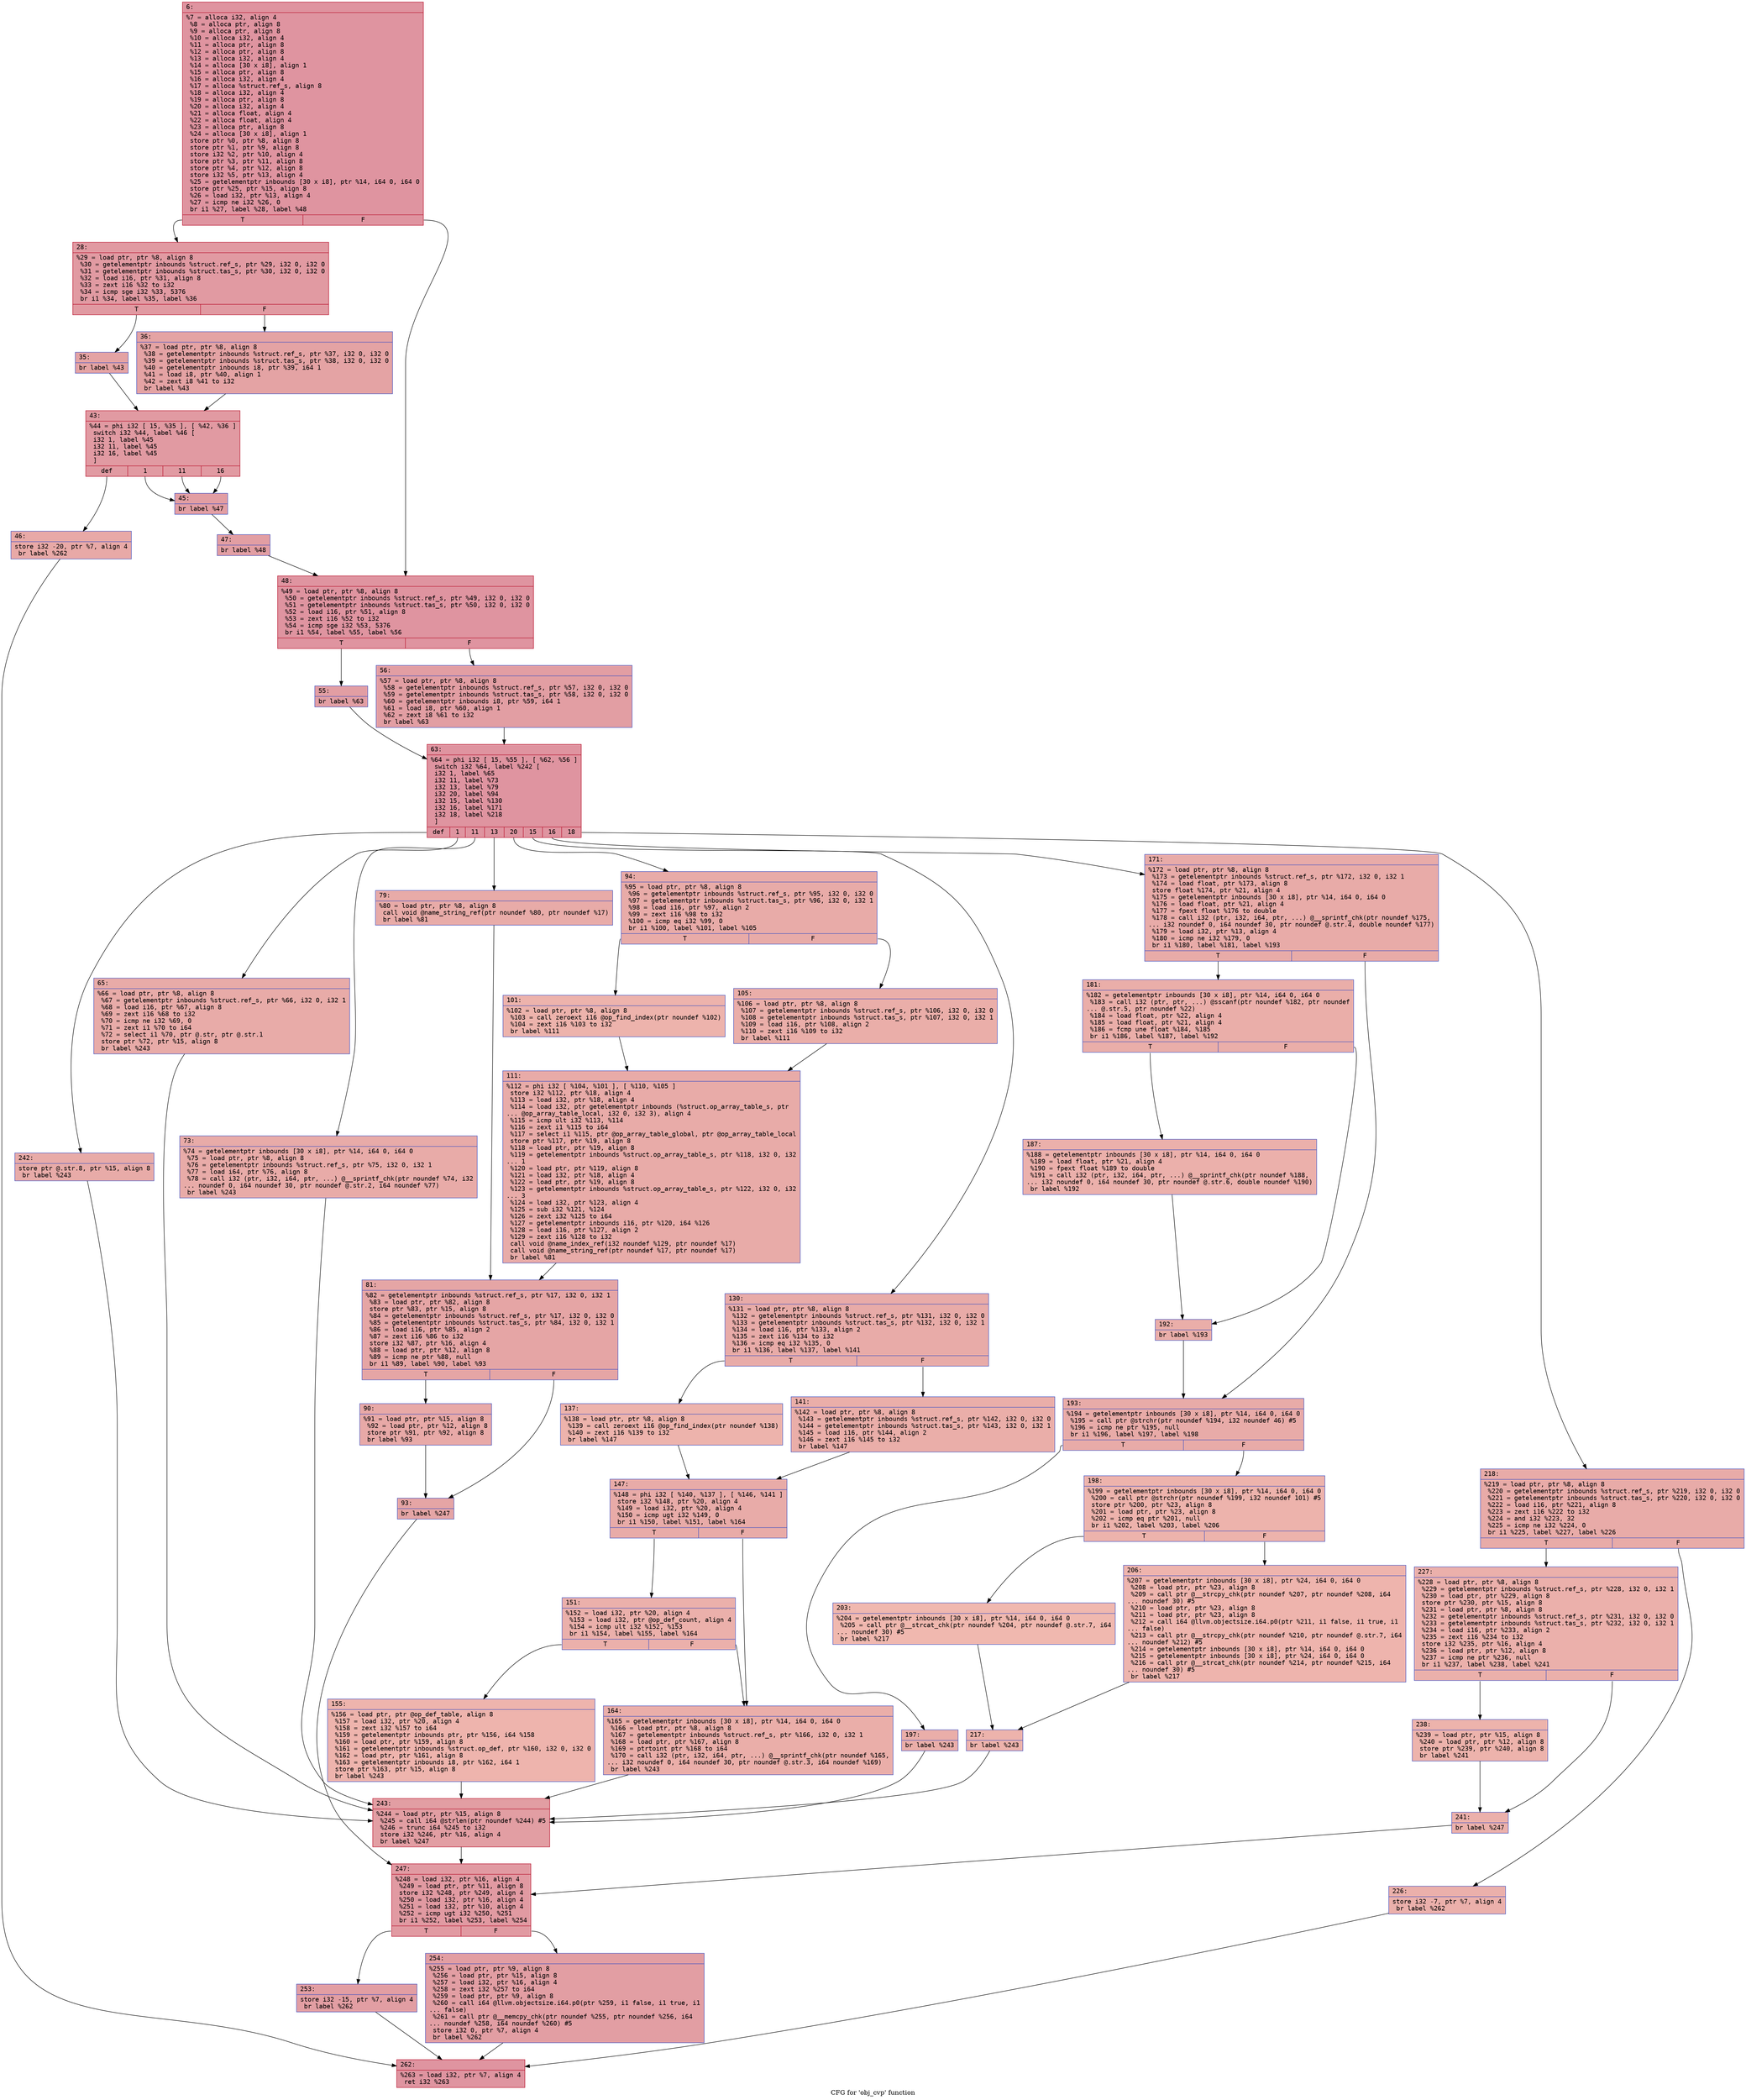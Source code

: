 digraph "CFG for 'obj_cvp' function" {
	label="CFG for 'obj_cvp' function";

	Node0x600003594c80 [shape=record,color="#b70d28ff", style=filled, fillcolor="#b70d2870" fontname="Courier",label="{6:\l|  %7 = alloca i32, align 4\l  %8 = alloca ptr, align 8\l  %9 = alloca ptr, align 8\l  %10 = alloca i32, align 4\l  %11 = alloca ptr, align 8\l  %12 = alloca ptr, align 8\l  %13 = alloca i32, align 4\l  %14 = alloca [30 x i8], align 1\l  %15 = alloca ptr, align 8\l  %16 = alloca i32, align 4\l  %17 = alloca %struct.ref_s, align 8\l  %18 = alloca i32, align 4\l  %19 = alloca ptr, align 8\l  %20 = alloca i32, align 4\l  %21 = alloca float, align 4\l  %22 = alloca float, align 4\l  %23 = alloca ptr, align 8\l  %24 = alloca [30 x i8], align 1\l  store ptr %0, ptr %8, align 8\l  store ptr %1, ptr %9, align 8\l  store i32 %2, ptr %10, align 4\l  store ptr %3, ptr %11, align 8\l  store ptr %4, ptr %12, align 8\l  store i32 %5, ptr %13, align 4\l  %25 = getelementptr inbounds [30 x i8], ptr %14, i64 0, i64 0\l  store ptr %25, ptr %15, align 8\l  %26 = load i32, ptr %13, align 4\l  %27 = icmp ne i32 %26, 0\l  br i1 %27, label %28, label %48\l|{<s0>T|<s1>F}}"];
	Node0x600003594c80:s0 -> Node0x600003594cd0[tooltip="6 -> 28\nProbability 62.50%" ];
	Node0x600003594c80:s1 -> Node0x600003594f00[tooltip="6 -> 48\nProbability 37.50%" ];
	Node0x600003594cd0 [shape=record,color="#b70d28ff", style=filled, fillcolor="#bb1b2c70" fontname="Courier",label="{28:\l|  %29 = load ptr, ptr %8, align 8\l  %30 = getelementptr inbounds %struct.ref_s, ptr %29, i32 0, i32 0\l  %31 = getelementptr inbounds %struct.tas_s, ptr %30, i32 0, i32 0\l  %32 = load i16, ptr %31, align 8\l  %33 = zext i16 %32 to i32\l  %34 = icmp sge i32 %33, 5376\l  br i1 %34, label %35, label %36\l|{<s0>T|<s1>F}}"];
	Node0x600003594cd0:s0 -> Node0x600003594d20[tooltip="28 -> 35\nProbability 50.00%" ];
	Node0x600003594cd0:s1 -> Node0x600003594d70[tooltip="28 -> 36\nProbability 50.00%" ];
	Node0x600003594d20 [shape=record,color="#3d50c3ff", style=filled, fillcolor="#c32e3170" fontname="Courier",label="{35:\l|  br label %43\l}"];
	Node0x600003594d20 -> Node0x600003594dc0[tooltip="35 -> 43\nProbability 100.00%" ];
	Node0x600003594d70 [shape=record,color="#3d50c3ff", style=filled, fillcolor="#c32e3170" fontname="Courier",label="{36:\l|  %37 = load ptr, ptr %8, align 8\l  %38 = getelementptr inbounds %struct.ref_s, ptr %37, i32 0, i32 0\l  %39 = getelementptr inbounds %struct.tas_s, ptr %38, i32 0, i32 0\l  %40 = getelementptr inbounds i8, ptr %39, i64 1\l  %41 = load i8, ptr %40, align 1\l  %42 = zext i8 %41 to i32\l  br label %43\l}"];
	Node0x600003594d70 -> Node0x600003594dc0[tooltip="36 -> 43\nProbability 100.00%" ];
	Node0x600003594dc0 [shape=record,color="#b70d28ff", style=filled, fillcolor="#bb1b2c70" fontname="Courier",label="{43:\l|  %44 = phi i32 [ 15, %35 ], [ %42, %36 ]\l  switch i32 %44, label %46 [\l    i32 1, label %45\l    i32 11, label %45\l    i32 16, label %45\l  ]\l|{<s0>def|<s1>1|<s2>11|<s3>16}}"];
	Node0x600003594dc0:s0 -> Node0x600003594e60[tooltip="43 -> 46\nProbability 25.00%" ];
	Node0x600003594dc0:s1 -> Node0x600003594e10[tooltip="43 -> 45\nProbability 75.00%" ];
	Node0x600003594dc0:s2 -> Node0x600003594e10[tooltip="43 -> 45\nProbability 75.00%" ];
	Node0x600003594dc0:s3 -> Node0x600003594e10[tooltip="43 -> 45\nProbability 75.00%" ];
	Node0x600003594e10 [shape=record,color="#3d50c3ff", style=filled, fillcolor="#be242e70" fontname="Courier",label="{45:\l|  br label %47\l}"];
	Node0x600003594e10 -> Node0x600003594eb0[tooltip="45 -> 47\nProbability 100.00%" ];
	Node0x600003594e60 [shape=record,color="#3d50c3ff", style=filled, fillcolor="#ca3b3770" fontname="Courier",label="{46:\l|  store i32 -20, ptr %7, align 4\l  br label %262\l}"];
	Node0x600003594e60 -> Node0x600003595bd0[tooltip="46 -> 262\nProbability 100.00%" ];
	Node0x600003594eb0 [shape=record,color="#3d50c3ff", style=filled, fillcolor="#be242e70" fontname="Courier",label="{47:\l|  br label %48\l}"];
	Node0x600003594eb0 -> Node0x600003594f00[tooltip="47 -> 48\nProbability 100.00%" ];
	Node0x600003594f00 [shape=record,color="#b70d28ff", style=filled, fillcolor="#b70d2870" fontname="Courier",label="{48:\l|  %49 = load ptr, ptr %8, align 8\l  %50 = getelementptr inbounds %struct.ref_s, ptr %49, i32 0, i32 0\l  %51 = getelementptr inbounds %struct.tas_s, ptr %50, i32 0, i32 0\l  %52 = load i16, ptr %51, align 8\l  %53 = zext i16 %52 to i32\l  %54 = icmp sge i32 %53, 5376\l  br i1 %54, label %55, label %56\l|{<s0>T|<s1>F}}"];
	Node0x600003594f00:s0 -> Node0x600003594f50[tooltip="48 -> 55\nProbability 50.00%" ];
	Node0x600003594f00:s1 -> Node0x600003594fa0[tooltip="48 -> 56\nProbability 50.00%" ];
	Node0x600003594f50 [shape=record,color="#3d50c3ff", style=filled, fillcolor="#be242e70" fontname="Courier",label="{55:\l|  br label %63\l}"];
	Node0x600003594f50 -> Node0x600003594ff0[tooltip="55 -> 63\nProbability 100.00%" ];
	Node0x600003594fa0 [shape=record,color="#3d50c3ff", style=filled, fillcolor="#be242e70" fontname="Courier",label="{56:\l|  %57 = load ptr, ptr %8, align 8\l  %58 = getelementptr inbounds %struct.ref_s, ptr %57, i32 0, i32 0\l  %59 = getelementptr inbounds %struct.tas_s, ptr %58, i32 0, i32 0\l  %60 = getelementptr inbounds i8, ptr %59, i64 1\l  %61 = load i8, ptr %60, align 1\l  %62 = zext i8 %61 to i32\l  br label %63\l}"];
	Node0x600003594fa0 -> Node0x600003594ff0[tooltip="56 -> 63\nProbability 100.00%" ];
	Node0x600003594ff0 [shape=record,color="#b70d28ff", style=filled, fillcolor="#b70d2870" fontname="Courier",label="{63:\l|  %64 = phi i32 [ 15, %55 ], [ %62, %56 ]\l  switch i32 %64, label %242 [\l    i32 1, label %65\l    i32 11, label %73\l    i32 13, label %79\l    i32 20, label %94\l    i32 15, label %130\l    i32 16, label %171\l    i32 18, label %218\l  ]\l|{<s0>def|<s1>1|<s2>11|<s3>13|<s4>20|<s5>15|<s6>16|<s7>18}}"];
	Node0x600003594ff0:s0 -> Node0x600003595a40[tooltip="63 -> 242\nProbability 12.50%" ];
	Node0x600003594ff0:s1 -> Node0x600003595040[tooltip="63 -> 65\nProbability 12.50%" ];
	Node0x600003594ff0:s2 -> Node0x600003595090[tooltip="63 -> 73\nProbability 12.50%" ];
	Node0x600003594ff0:s3 -> Node0x6000035950e0[tooltip="63 -> 79\nProbability 12.50%" ];
	Node0x600003594ff0:s4 -> Node0x600003595220[tooltip="63 -> 94\nProbability 12.50%" ];
	Node0x600003594ff0:s5 -> Node0x600003595360[tooltip="63 -> 130\nProbability 12.50%" ];
	Node0x600003594ff0:s6 -> Node0x600003595590[tooltip="63 -> 171\nProbability 12.50%" ];
	Node0x600003594ff0:s7 -> Node0x6000035958b0[tooltip="63 -> 218\nProbability 12.50%" ];
	Node0x600003595040 [shape=record,color="#3d50c3ff", style=filled, fillcolor="#cc403a70" fontname="Courier",label="{65:\l|  %66 = load ptr, ptr %8, align 8\l  %67 = getelementptr inbounds %struct.ref_s, ptr %66, i32 0, i32 1\l  %68 = load i16, ptr %67, align 8\l  %69 = zext i16 %68 to i32\l  %70 = icmp ne i32 %69, 0\l  %71 = zext i1 %70 to i64\l  %72 = select i1 %70, ptr @.str, ptr @.str.1\l  store ptr %72, ptr %15, align 8\l  br label %243\l}"];
	Node0x600003595040 -> Node0x600003595a90[tooltip="65 -> 243\nProbability 100.00%" ];
	Node0x600003595090 [shape=record,color="#3d50c3ff", style=filled, fillcolor="#cc403a70" fontname="Courier",label="{73:\l|  %74 = getelementptr inbounds [30 x i8], ptr %14, i64 0, i64 0\l  %75 = load ptr, ptr %8, align 8\l  %76 = getelementptr inbounds %struct.ref_s, ptr %75, i32 0, i32 1\l  %77 = load i64, ptr %76, align 8\l  %78 = call i32 (ptr, i32, i64, ptr, ...) @__sprintf_chk(ptr noundef %74, i32\l... noundef 0, i64 noundef 30, ptr noundef @.str.2, i64 noundef %77)\l  br label %243\l}"];
	Node0x600003595090 -> Node0x600003595a90[tooltip="73 -> 243\nProbability 100.00%" ];
	Node0x6000035950e0 [shape=record,color="#3d50c3ff", style=filled, fillcolor="#cc403a70" fontname="Courier",label="{79:\l|  %80 = load ptr, ptr %8, align 8\l  call void @name_string_ref(ptr noundef %80, ptr noundef %17)\l  br label %81\l}"];
	Node0x6000035950e0 -> Node0x600003595130[tooltip="79 -> 81\nProbability 100.00%" ];
	Node0x600003595130 [shape=record,color="#3d50c3ff", style=filled, fillcolor="#c5333470" fontname="Courier",label="{81:\l|  %82 = getelementptr inbounds %struct.ref_s, ptr %17, i32 0, i32 1\l  %83 = load ptr, ptr %82, align 8\l  store ptr %83, ptr %15, align 8\l  %84 = getelementptr inbounds %struct.ref_s, ptr %17, i32 0, i32 0\l  %85 = getelementptr inbounds %struct.tas_s, ptr %84, i32 0, i32 1\l  %86 = load i16, ptr %85, align 2\l  %87 = zext i16 %86 to i32\l  store i32 %87, ptr %16, align 4\l  %88 = load ptr, ptr %12, align 8\l  %89 = icmp ne ptr %88, null\l  br i1 %89, label %90, label %93\l|{<s0>T|<s1>F}}"];
	Node0x600003595130:s0 -> Node0x600003595180[tooltip="81 -> 90\nProbability 62.50%" ];
	Node0x600003595130:s1 -> Node0x6000035951d0[tooltip="81 -> 93\nProbability 37.50%" ];
	Node0x600003595180 [shape=record,color="#3d50c3ff", style=filled, fillcolor="#ca3b3770" fontname="Courier",label="{90:\l|  %91 = load ptr, ptr %15, align 8\l  %92 = load ptr, ptr %12, align 8\l  store ptr %91, ptr %92, align 8\l  br label %93\l}"];
	Node0x600003595180 -> Node0x6000035951d0[tooltip="90 -> 93\nProbability 100.00%" ];
	Node0x6000035951d0 [shape=record,color="#3d50c3ff", style=filled, fillcolor="#c5333470" fontname="Courier",label="{93:\l|  br label %247\l}"];
	Node0x6000035951d0 -> Node0x600003595ae0[tooltip="93 -> 247\nProbability 100.00%" ];
	Node0x600003595220 [shape=record,color="#3d50c3ff", style=filled, fillcolor="#cc403a70" fontname="Courier",label="{94:\l|  %95 = load ptr, ptr %8, align 8\l  %96 = getelementptr inbounds %struct.ref_s, ptr %95, i32 0, i32 0\l  %97 = getelementptr inbounds %struct.tas_s, ptr %96, i32 0, i32 1\l  %98 = load i16, ptr %97, align 2\l  %99 = zext i16 %98 to i32\l  %100 = icmp eq i32 %99, 0\l  br i1 %100, label %101, label %105\l|{<s0>T|<s1>F}}"];
	Node0x600003595220:s0 -> Node0x600003595270[tooltip="94 -> 101\nProbability 37.50%" ];
	Node0x600003595220:s1 -> Node0x6000035952c0[tooltip="94 -> 105\nProbability 62.50%" ];
	Node0x600003595270 [shape=record,color="#3d50c3ff", style=filled, fillcolor="#d6524470" fontname="Courier",label="{101:\l|  %102 = load ptr, ptr %8, align 8\l  %103 = call zeroext i16 @op_find_index(ptr noundef %102)\l  %104 = zext i16 %103 to i32\l  br label %111\l}"];
	Node0x600003595270 -> Node0x600003595310[tooltip="101 -> 111\nProbability 100.00%" ];
	Node0x6000035952c0 [shape=record,color="#3d50c3ff", style=filled, fillcolor="#d0473d70" fontname="Courier",label="{105:\l|  %106 = load ptr, ptr %8, align 8\l  %107 = getelementptr inbounds %struct.ref_s, ptr %106, i32 0, i32 0\l  %108 = getelementptr inbounds %struct.tas_s, ptr %107, i32 0, i32 1\l  %109 = load i16, ptr %108, align 2\l  %110 = zext i16 %109 to i32\l  br label %111\l}"];
	Node0x6000035952c0 -> Node0x600003595310[tooltip="105 -> 111\nProbability 100.00%" ];
	Node0x600003595310 [shape=record,color="#3d50c3ff", style=filled, fillcolor="#cc403a70" fontname="Courier",label="{111:\l|  %112 = phi i32 [ %104, %101 ], [ %110, %105 ]\l  store i32 %112, ptr %18, align 4\l  %113 = load i32, ptr %18, align 4\l  %114 = load i32, ptr getelementptr inbounds (%struct.op_array_table_s, ptr\l... @op_array_table_local, i32 0, i32 3), align 4\l  %115 = icmp ult i32 %113, %114\l  %116 = zext i1 %115 to i64\l  %117 = select i1 %115, ptr @op_array_table_global, ptr @op_array_table_local\l  store ptr %117, ptr %19, align 8\l  %118 = load ptr, ptr %19, align 8\l  %119 = getelementptr inbounds %struct.op_array_table_s, ptr %118, i32 0, i32\l... 1\l  %120 = load ptr, ptr %119, align 8\l  %121 = load i32, ptr %18, align 4\l  %122 = load ptr, ptr %19, align 8\l  %123 = getelementptr inbounds %struct.op_array_table_s, ptr %122, i32 0, i32\l... 3\l  %124 = load i32, ptr %123, align 4\l  %125 = sub i32 %121, %124\l  %126 = zext i32 %125 to i64\l  %127 = getelementptr inbounds i16, ptr %120, i64 %126\l  %128 = load i16, ptr %127, align 2\l  %129 = zext i16 %128 to i32\l  call void @name_index_ref(i32 noundef %129, ptr noundef %17)\l  call void @name_string_ref(ptr noundef %17, ptr noundef %17)\l  br label %81\l}"];
	Node0x600003595310 -> Node0x600003595130[tooltip="111 -> 81\nProbability 100.00%" ];
	Node0x600003595360 [shape=record,color="#3d50c3ff", style=filled, fillcolor="#cc403a70" fontname="Courier",label="{130:\l|  %131 = load ptr, ptr %8, align 8\l  %132 = getelementptr inbounds %struct.ref_s, ptr %131, i32 0, i32 0\l  %133 = getelementptr inbounds %struct.tas_s, ptr %132, i32 0, i32 1\l  %134 = load i16, ptr %133, align 2\l  %135 = zext i16 %134 to i32\l  %136 = icmp eq i32 %135, 0\l  br i1 %136, label %137, label %141\l|{<s0>T|<s1>F}}"];
	Node0x600003595360:s0 -> Node0x6000035953b0[tooltip="130 -> 137\nProbability 37.50%" ];
	Node0x600003595360:s1 -> Node0x600003595400[tooltip="130 -> 141\nProbability 62.50%" ];
	Node0x6000035953b0 [shape=record,color="#3d50c3ff", style=filled, fillcolor="#d6524470" fontname="Courier",label="{137:\l|  %138 = load ptr, ptr %8, align 8\l  %139 = call zeroext i16 @op_find_index(ptr noundef %138)\l  %140 = zext i16 %139 to i32\l  br label %147\l}"];
	Node0x6000035953b0 -> Node0x600003595450[tooltip="137 -> 147\nProbability 100.00%" ];
	Node0x600003595400 [shape=record,color="#3d50c3ff", style=filled, fillcolor="#d0473d70" fontname="Courier",label="{141:\l|  %142 = load ptr, ptr %8, align 8\l  %143 = getelementptr inbounds %struct.ref_s, ptr %142, i32 0, i32 0\l  %144 = getelementptr inbounds %struct.tas_s, ptr %143, i32 0, i32 1\l  %145 = load i16, ptr %144, align 2\l  %146 = zext i16 %145 to i32\l  br label %147\l}"];
	Node0x600003595400 -> Node0x600003595450[tooltip="141 -> 147\nProbability 100.00%" ];
	Node0x600003595450 [shape=record,color="#3d50c3ff", style=filled, fillcolor="#cc403a70" fontname="Courier",label="{147:\l|  %148 = phi i32 [ %140, %137 ], [ %146, %141 ]\l  store i32 %148, ptr %20, align 4\l  %149 = load i32, ptr %20, align 4\l  %150 = icmp ugt i32 %149, 0\l  br i1 %150, label %151, label %164\l|{<s0>T|<s1>F}}"];
	Node0x600003595450:s0 -> Node0x6000035954a0[tooltip="147 -> 151\nProbability 50.00%" ];
	Node0x600003595450:s1 -> Node0x600003595540[tooltip="147 -> 164\nProbability 50.00%" ];
	Node0x6000035954a0 [shape=record,color="#3d50c3ff", style=filled, fillcolor="#d24b4070" fontname="Courier",label="{151:\l|  %152 = load i32, ptr %20, align 4\l  %153 = load i32, ptr @op_def_count, align 4\l  %154 = icmp ult i32 %152, %153\l  br i1 %154, label %155, label %164\l|{<s0>T|<s1>F}}"];
	Node0x6000035954a0:s0 -> Node0x6000035954f0[tooltip="151 -> 155\nProbability 50.00%" ];
	Node0x6000035954a0:s1 -> Node0x600003595540[tooltip="151 -> 164\nProbability 50.00%" ];
	Node0x6000035954f0 [shape=record,color="#3d50c3ff", style=filled, fillcolor="#d8564670" fontname="Courier",label="{155:\l|  %156 = load ptr, ptr @op_def_table, align 8\l  %157 = load i32, ptr %20, align 4\l  %158 = zext i32 %157 to i64\l  %159 = getelementptr inbounds ptr, ptr %156, i64 %158\l  %160 = load ptr, ptr %159, align 8\l  %161 = getelementptr inbounds %struct.op_def, ptr %160, i32 0, i32 0\l  %162 = load ptr, ptr %161, align 8\l  %163 = getelementptr inbounds i8, ptr %162, i64 1\l  store ptr %163, ptr %15, align 8\l  br label %243\l}"];
	Node0x6000035954f0 -> Node0x600003595a90[tooltip="155 -> 243\nProbability 100.00%" ];
	Node0x600003595540 [shape=record,color="#3d50c3ff", style=filled, fillcolor="#d0473d70" fontname="Courier",label="{164:\l|  %165 = getelementptr inbounds [30 x i8], ptr %14, i64 0, i64 0\l  %166 = load ptr, ptr %8, align 8\l  %167 = getelementptr inbounds %struct.ref_s, ptr %166, i32 0, i32 1\l  %168 = load ptr, ptr %167, align 8\l  %169 = ptrtoint ptr %168 to i64\l  %170 = call i32 (ptr, i32, i64, ptr, ...) @__sprintf_chk(ptr noundef %165,\l... i32 noundef 0, i64 noundef 30, ptr noundef @.str.3, i64 noundef %169)\l  br label %243\l}"];
	Node0x600003595540 -> Node0x600003595a90[tooltip="164 -> 243\nProbability 100.00%" ];
	Node0x600003595590 [shape=record,color="#3d50c3ff", style=filled, fillcolor="#cc403a70" fontname="Courier",label="{171:\l|  %172 = load ptr, ptr %8, align 8\l  %173 = getelementptr inbounds %struct.ref_s, ptr %172, i32 0, i32 1\l  %174 = load float, ptr %173, align 8\l  store float %174, ptr %21, align 4\l  %175 = getelementptr inbounds [30 x i8], ptr %14, i64 0, i64 0\l  %176 = load float, ptr %21, align 4\l  %177 = fpext float %176 to double\l  %178 = call i32 (ptr, i32, i64, ptr, ...) @__sprintf_chk(ptr noundef %175,\l... i32 noundef 0, i64 noundef 30, ptr noundef @.str.4, double noundef %177)\l  %179 = load i32, ptr %13, align 4\l  %180 = icmp ne i32 %179, 0\l  br i1 %180, label %181, label %193\l|{<s0>T|<s1>F}}"];
	Node0x600003595590:s0 -> Node0x6000035955e0[tooltip="171 -> 181\nProbability 62.50%" ];
	Node0x600003595590:s1 -> Node0x6000035956d0[tooltip="171 -> 193\nProbability 37.50%" ];
	Node0x6000035955e0 [shape=record,color="#3d50c3ff", style=filled, fillcolor="#d0473d70" fontname="Courier",label="{181:\l|  %182 = getelementptr inbounds [30 x i8], ptr %14, i64 0, i64 0\l  %183 = call i32 (ptr, ptr, ...) @sscanf(ptr noundef %182, ptr noundef\l... @.str.5, ptr noundef %22)\l  %184 = load float, ptr %22, align 4\l  %185 = load float, ptr %21, align 4\l  %186 = fcmp une float %184, %185\l  br i1 %186, label %187, label %192\l|{<s0>T|<s1>F}}"];
	Node0x6000035955e0:s0 -> Node0x600003595630[tooltip="181 -> 187\nProbability 62.50%" ];
	Node0x6000035955e0:s1 -> Node0x600003595680[tooltip="181 -> 192\nProbability 37.50%" ];
	Node0x600003595630 [shape=record,color="#3d50c3ff", style=filled, fillcolor="#d24b4070" fontname="Courier",label="{187:\l|  %188 = getelementptr inbounds [30 x i8], ptr %14, i64 0, i64 0\l  %189 = load float, ptr %21, align 4\l  %190 = fpext float %189 to double\l  %191 = call i32 (ptr, i32, i64, ptr, ...) @__sprintf_chk(ptr noundef %188,\l... i32 noundef 0, i64 noundef 30, ptr noundef @.str.6, double noundef %190)\l  br label %192\l}"];
	Node0x600003595630 -> Node0x600003595680[tooltip="187 -> 192\nProbability 100.00%" ];
	Node0x600003595680 [shape=record,color="#3d50c3ff", style=filled, fillcolor="#d0473d70" fontname="Courier",label="{192:\l|  br label %193\l}"];
	Node0x600003595680 -> Node0x6000035956d0[tooltip="192 -> 193\nProbability 100.00%" ];
	Node0x6000035956d0 [shape=record,color="#3d50c3ff", style=filled, fillcolor="#cc403a70" fontname="Courier",label="{193:\l|  %194 = getelementptr inbounds [30 x i8], ptr %14, i64 0, i64 0\l  %195 = call ptr @strchr(ptr noundef %194, i32 noundef 46) #5\l  %196 = icmp ne ptr %195, null\l  br i1 %196, label %197, label %198\l|{<s0>T|<s1>F}}"];
	Node0x6000035956d0:s0 -> Node0x600003595720[tooltip="193 -> 197\nProbability 62.50%" ];
	Node0x6000035956d0:s1 -> Node0x600003595770[tooltip="193 -> 198\nProbability 37.50%" ];
	Node0x600003595720 [shape=record,color="#3d50c3ff", style=filled, fillcolor="#d0473d70" fontname="Courier",label="{197:\l|  br label %243\l}"];
	Node0x600003595720 -> Node0x600003595a90[tooltip="197 -> 243\nProbability 100.00%" ];
	Node0x600003595770 [shape=record,color="#3d50c3ff", style=filled, fillcolor="#d6524470" fontname="Courier",label="{198:\l|  %199 = getelementptr inbounds [30 x i8], ptr %14, i64 0, i64 0\l  %200 = call ptr @strchr(ptr noundef %199, i32 noundef 101) #5\l  store ptr %200, ptr %23, align 8\l  %201 = load ptr, ptr %23, align 8\l  %202 = icmp eq ptr %201, null\l  br i1 %202, label %203, label %206\l|{<s0>T|<s1>F}}"];
	Node0x600003595770:s0 -> Node0x6000035957c0[tooltip="198 -> 203\nProbability 37.50%" ];
	Node0x600003595770:s1 -> Node0x600003595810[tooltip="198 -> 206\nProbability 62.50%" ];
	Node0x6000035957c0 [shape=record,color="#3d50c3ff", style=filled, fillcolor="#dc5d4a70" fontname="Courier",label="{203:\l|  %204 = getelementptr inbounds [30 x i8], ptr %14, i64 0, i64 0\l  %205 = call ptr @__strcat_chk(ptr noundef %204, ptr noundef @.str.7, i64\l... noundef 30) #5\l  br label %217\l}"];
	Node0x6000035957c0 -> Node0x600003595860[tooltip="203 -> 217\nProbability 100.00%" ];
	Node0x600003595810 [shape=record,color="#3d50c3ff", style=filled, fillcolor="#d8564670" fontname="Courier",label="{206:\l|  %207 = getelementptr inbounds [30 x i8], ptr %24, i64 0, i64 0\l  %208 = load ptr, ptr %23, align 8\l  %209 = call ptr @__strcpy_chk(ptr noundef %207, ptr noundef %208, i64\l... noundef 30) #5\l  %210 = load ptr, ptr %23, align 8\l  %211 = load ptr, ptr %23, align 8\l  %212 = call i64 @llvm.objectsize.i64.p0(ptr %211, i1 false, i1 true, i1\l... false)\l  %213 = call ptr @__strcpy_chk(ptr noundef %210, ptr noundef @.str.7, i64\l... noundef %212) #5\l  %214 = getelementptr inbounds [30 x i8], ptr %14, i64 0, i64 0\l  %215 = getelementptr inbounds [30 x i8], ptr %24, i64 0, i64 0\l  %216 = call ptr @__strcat_chk(ptr noundef %214, ptr noundef %215, i64\l... noundef 30) #5\l  br label %217\l}"];
	Node0x600003595810 -> Node0x600003595860[tooltip="206 -> 217\nProbability 100.00%" ];
	Node0x600003595860 [shape=record,color="#3d50c3ff", style=filled, fillcolor="#d6524470" fontname="Courier",label="{217:\l|  br label %243\l}"];
	Node0x600003595860 -> Node0x600003595a90[tooltip="217 -> 243\nProbability 100.00%" ];
	Node0x6000035958b0 [shape=record,color="#3d50c3ff", style=filled, fillcolor="#cc403a70" fontname="Courier",label="{218:\l|  %219 = load ptr, ptr %8, align 8\l  %220 = getelementptr inbounds %struct.ref_s, ptr %219, i32 0, i32 0\l  %221 = getelementptr inbounds %struct.tas_s, ptr %220, i32 0, i32 0\l  %222 = load i16, ptr %221, align 8\l  %223 = zext i16 %222 to i32\l  %224 = and i32 %223, 32\l  %225 = icmp ne i32 %224, 0\l  br i1 %225, label %227, label %226\l|{<s0>T|<s1>F}}"];
	Node0x6000035958b0:s0 -> Node0x600003595950[tooltip="218 -> 227\nProbability 50.00%" ];
	Node0x6000035958b0:s1 -> Node0x600003595900[tooltip="218 -> 226\nProbability 50.00%" ];
	Node0x600003595900 [shape=record,color="#3d50c3ff", style=filled, fillcolor="#d24b4070" fontname="Courier",label="{226:\l|  store i32 -7, ptr %7, align 4\l  br label %262\l}"];
	Node0x600003595900 -> Node0x600003595bd0[tooltip="226 -> 262\nProbability 100.00%" ];
	Node0x600003595950 [shape=record,color="#3d50c3ff", style=filled, fillcolor="#d24b4070" fontname="Courier",label="{227:\l|  %228 = load ptr, ptr %8, align 8\l  %229 = getelementptr inbounds %struct.ref_s, ptr %228, i32 0, i32 1\l  %230 = load ptr, ptr %229, align 8\l  store ptr %230, ptr %15, align 8\l  %231 = load ptr, ptr %8, align 8\l  %232 = getelementptr inbounds %struct.ref_s, ptr %231, i32 0, i32 0\l  %233 = getelementptr inbounds %struct.tas_s, ptr %232, i32 0, i32 1\l  %234 = load i16, ptr %233, align 2\l  %235 = zext i16 %234 to i32\l  store i32 %235, ptr %16, align 4\l  %236 = load ptr, ptr %12, align 8\l  %237 = icmp ne ptr %236, null\l  br i1 %237, label %238, label %241\l|{<s0>T|<s1>F}}"];
	Node0x600003595950:s0 -> Node0x6000035959a0[tooltip="227 -> 238\nProbability 62.50%" ];
	Node0x600003595950:s1 -> Node0x6000035959f0[tooltip="227 -> 241\nProbability 37.50%" ];
	Node0x6000035959a0 [shape=record,color="#3d50c3ff", style=filled, fillcolor="#d6524470" fontname="Courier",label="{238:\l|  %239 = load ptr, ptr %15, align 8\l  %240 = load ptr, ptr %12, align 8\l  store ptr %239, ptr %240, align 8\l  br label %241\l}"];
	Node0x6000035959a0 -> Node0x6000035959f0[tooltip="238 -> 241\nProbability 100.00%" ];
	Node0x6000035959f0 [shape=record,color="#3d50c3ff", style=filled, fillcolor="#d24b4070" fontname="Courier",label="{241:\l|  br label %247\l}"];
	Node0x6000035959f0 -> Node0x600003595ae0[tooltip="241 -> 247\nProbability 100.00%" ];
	Node0x600003595a40 [shape=record,color="#3d50c3ff", style=filled, fillcolor="#cc403a70" fontname="Courier",label="{242:\l|  store ptr @.str.8, ptr %15, align 8\l  br label %243\l}"];
	Node0x600003595a40 -> Node0x600003595a90[tooltip="242 -> 243\nProbability 100.00%" ];
	Node0x600003595a90 [shape=record,color="#b70d28ff", style=filled, fillcolor="#be242e70" fontname="Courier",label="{243:\l|  %244 = load ptr, ptr %15, align 8\l  %245 = call i64 @strlen(ptr noundef %244) #5\l  %246 = trunc i64 %245 to i32\l  store i32 %246, ptr %16, align 4\l  br label %247\l}"];
	Node0x600003595a90 -> Node0x600003595ae0[tooltip="243 -> 247\nProbability 100.00%" ];
	Node0x600003595ae0 [shape=record,color="#b70d28ff", style=filled, fillcolor="#bb1b2c70" fontname="Courier",label="{247:\l|  %248 = load i32, ptr %16, align 4\l  %249 = load ptr, ptr %11, align 8\l  store i32 %248, ptr %249, align 4\l  %250 = load i32, ptr %16, align 4\l  %251 = load i32, ptr %10, align 4\l  %252 = icmp ugt i32 %250, %251\l  br i1 %252, label %253, label %254\l|{<s0>T|<s1>F}}"];
	Node0x600003595ae0:s0 -> Node0x600003595b30[tooltip="247 -> 253\nProbability 50.00%" ];
	Node0x600003595ae0:s1 -> Node0x600003595b80[tooltip="247 -> 254\nProbability 50.00%" ];
	Node0x600003595b30 [shape=record,color="#3d50c3ff", style=filled, fillcolor="#be242e70" fontname="Courier",label="{253:\l|  store i32 -15, ptr %7, align 4\l  br label %262\l}"];
	Node0x600003595b30 -> Node0x600003595bd0[tooltip="253 -> 262\nProbability 100.00%" ];
	Node0x600003595b80 [shape=record,color="#3d50c3ff", style=filled, fillcolor="#be242e70" fontname="Courier",label="{254:\l|  %255 = load ptr, ptr %9, align 8\l  %256 = load ptr, ptr %15, align 8\l  %257 = load i32, ptr %16, align 4\l  %258 = zext i32 %257 to i64\l  %259 = load ptr, ptr %9, align 8\l  %260 = call i64 @llvm.objectsize.i64.p0(ptr %259, i1 false, i1 true, i1\l... false)\l  %261 = call ptr @__memcpy_chk(ptr noundef %255, ptr noundef %256, i64\l... noundef %258, i64 noundef %260) #5\l  store i32 0, ptr %7, align 4\l  br label %262\l}"];
	Node0x600003595b80 -> Node0x600003595bd0[tooltip="254 -> 262\nProbability 100.00%" ];
	Node0x600003595bd0 [shape=record,color="#b70d28ff", style=filled, fillcolor="#b70d2870" fontname="Courier",label="{262:\l|  %263 = load i32, ptr %7, align 4\l  ret i32 %263\l}"];
}
